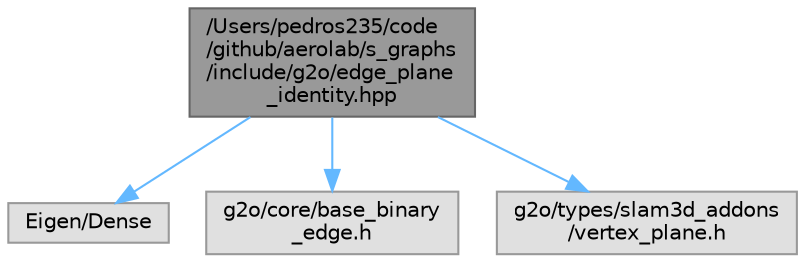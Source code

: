 digraph "/Users/pedros235/code/github/aerolab/s_graphs/include/g2o/edge_plane_identity.hpp"
{
 // LATEX_PDF_SIZE
  bgcolor="transparent";
  edge [fontname=Helvetica,fontsize=10,labelfontname=Helvetica,labelfontsize=10];
  node [fontname=Helvetica,fontsize=10,shape=box,height=0.2,width=0.4];
  Node1 [label="/Users/pedros235/code\l/github/aerolab/s_graphs\l/include/g2o/edge_plane\l_identity.hpp",height=0.2,width=0.4,color="gray40", fillcolor="grey60", style="filled", fontcolor="black",tooltip=" "];
  Node1 -> Node2 [color="steelblue1",style="solid"];
  Node2 [label="Eigen/Dense",height=0.2,width=0.4,color="grey60", fillcolor="#E0E0E0", style="filled",tooltip=" "];
  Node1 -> Node3 [color="steelblue1",style="solid"];
  Node3 [label="g2o/core/base_binary\l_edge.h",height=0.2,width=0.4,color="grey60", fillcolor="#E0E0E0", style="filled",tooltip=" "];
  Node1 -> Node4 [color="steelblue1",style="solid"];
  Node4 [label="g2o/types/slam3d_addons\l/vertex_plane.h",height=0.2,width=0.4,color="grey60", fillcolor="#E0E0E0", style="filled",tooltip=" "];
}

